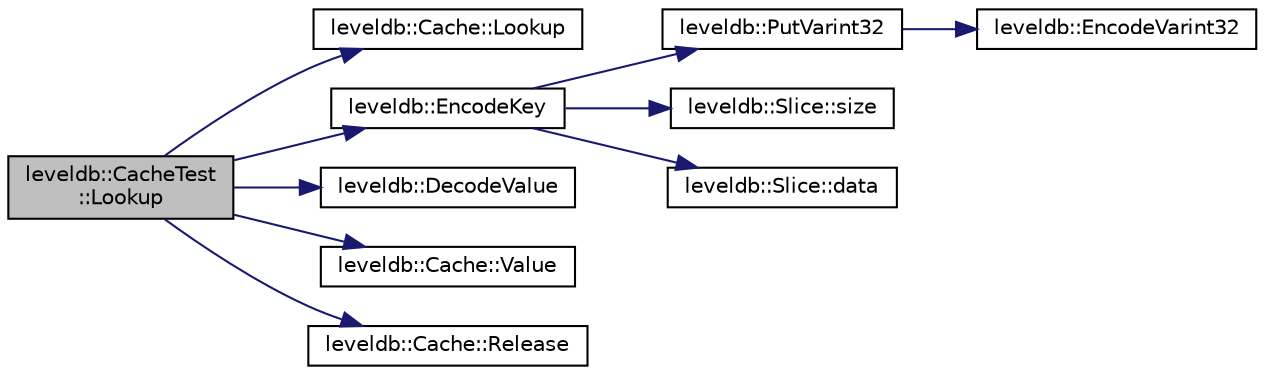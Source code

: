 digraph "leveldb::CacheTest::Lookup"
{
  edge [fontname="Helvetica",fontsize="10",labelfontname="Helvetica",labelfontsize="10"];
  node [fontname="Helvetica",fontsize="10",shape=record];
  rankdir="LR";
  Node1 [label="leveldb::CacheTest\l::Lookup",height=0.2,width=0.4,color="black", fillcolor="grey75", style="filled" fontcolor="black"];
  Node1 -> Node2 [color="midnightblue",fontsize="10",style="solid",fontname="Helvetica"];
  Node2 [label="leveldb::Cache::Lookup",height=0.2,width=0.4,color="black", fillcolor="white", style="filled",URL="$classleveldb_1_1_cache.html#af90785205182a25cf741dc13a48d76cb"];
  Node1 -> Node3 [color="midnightblue",fontsize="10",style="solid",fontname="Helvetica"];
  Node3 [label="leveldb::EncodeKey",height=0.2,width=0.4,color="black", fillcolor="white", style="filled",URL="$namespaceleveldb.html#a1e6f16ce568bfceff4ba4d9623d7d795"];
  Node3 -> Node4 [color="midnightblue",fontsize="10",style="solid",fontname="Helvetica"];
  Node4 [label="leveldb::PutVarint32",height=0.2,width=0.4,color="black", fillcolor="white", style="filled",URL="$namespaceleveldb.html#ab00e282f3fd7058b8a41afcf4b56e685"];
  Node4 -> Node5 [color="midnightblue",fontsize="10",style="solid",fontname="Helvetica"];
  Node5 [label="leveldb::EncodeVarint32",height=0.2,width=0.4,color="black", fillcolor="white", style="filled",URL="$namespaceleveldb.html#ac5e7a0e0356b856317349a870e3bfb41"];
  Node3 -> Node6 [color="midnightblue",fontsize="10",style="solid",fontname="Helvetica"];
  Node6 [label="leveldb::Slice::size",height=0.2,width=0.4,color="black", fillcolor="white", style="filled",URL="$classleveldb_1_1_slice.html#a947d3173f04f8a30553e89046daf91d5"];
  Node3 -> Node7 [color="midnightblue",fontsize="10",style="solid",fontname="Helvetica"];
  Node7 [label="leveldb::Slice::data",height=0.2,width=0.4,color="black", fillcolor="white", style="filled",URL="$classleveldb_1_1_slice.html#aa64861043d9deee6889461bf0593cf73"];
  Node1 -> Node8 [color="midnightblue",fontsize="10",style="solid",fontname="Helvetica"];
  Node8 [label="leveldb::DecodeValue",height=0.2,width=0.4,color="black", fillcolor="white", style="filled",URL="$namespaceleveldb.html#a4a88922ce403100602efb2c6ebaac070"];
  Node1 -> Node9 [color="midnightblue",fontsize="10",style="solid",fontname="Helvetica"];
  Node9 [label="leveldb::Cache::Value",height=0.2,width=0.4,color="black", fillcolor="white", style="filled",URL="$classleveldb_1_1_cache.html#a454920df8e68917adcf011dfb3538661"];
  Node1 -> Node10 [color="midnightblue",fontsize="10",style="solid",fontname="Helvetica"];
  Node10 [label="leveldb::Cache::Release",height=0.2,width=0.4,color="black", fillcolor="white", style="filled",URL="$classleveldb_1_1_cache.html#a712618c8bf3bfa48b7bab1fbc23c3002"];
}

